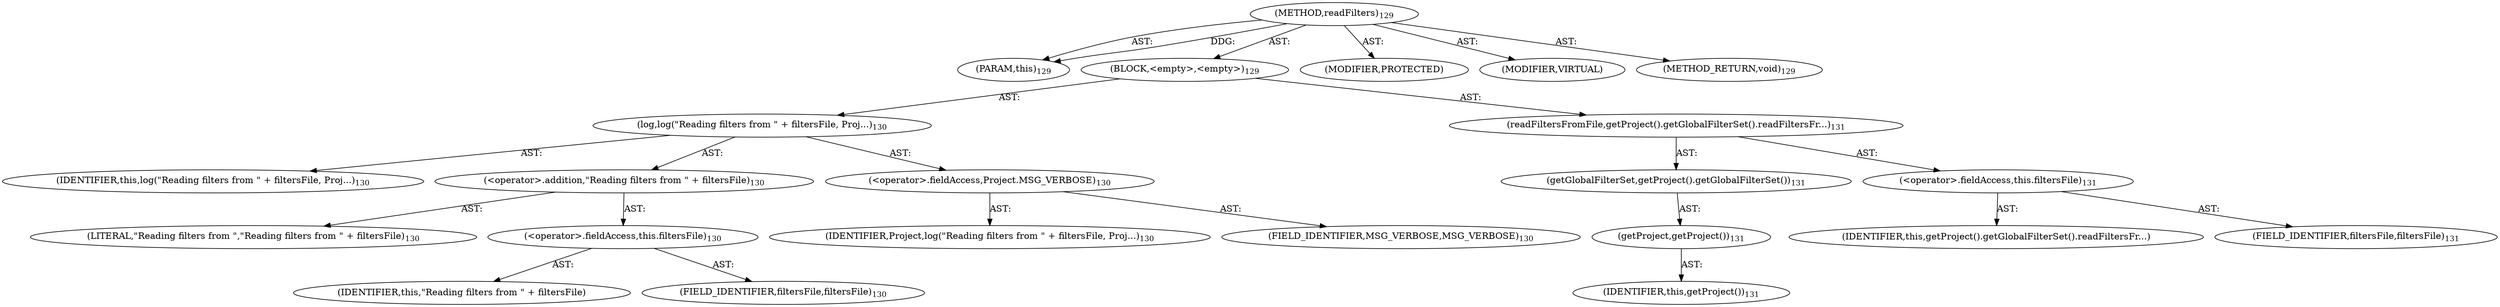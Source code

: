 digraph "readFilters" {  
"111669149700" [label = <(METHOD,readFilters)<SUB>129</SUB>> ]
"115964116996" [label = <(PARAM,this)<SUB>129</SUB>> ]
"25769803784" [label = <(BLOCK,&lt;empty&gt;,&lt;empty&gt;)<SUB>129</SUB>> ]
"30064771112" [label = <(log,log(&quot;Reading filters from &quot; + filtersFile, Proj...)<SUB>130</SUB>> ]
"68719476742" [label = <(IDENTIFIER,this,log(&quot;Reading filters from &quot; + filtersFile, Proj...)<SUB>130</SUB>> ]
"30064771113" [label = <(&lt;operator&gt;.addition,&quot;Reading filters from &quot; + filtersFile)<SUB>130</SUB>> ]
"90194313225" [label = <(LITERAL,&quot;Reading filters from &quot;,&quot;Reading filters from &quot; + filtersFile)<SUB>130</SUB>> ]
"30064771114" [label = <(&lt;operator&gt;.fieldAccess,this.filtersFile)<SUB>130</SUB>> ]
"68719476764" [label = <(IDENTIFIER,this,&quot;Reading filters from &quot; + filtersFile)> ]
"55834574859" [label = <(FIELD_IDENTIFIER,filtersFile,filtersFile)<SUB>130</SUB>> ]
"30064771115" [label = <(&lt;operator&gt;.fieldAccess,Project.MSG_VERBOSE)<SUB>130</SUB>> ]
"68719476765" [label = <(IDENTIFIER,Project,log(&quot;Reading filters from &quot; + filtersFile, Proj...)<SUB>130</SUB>> ]
"55834574860" [label = <(FIELD_IDENTIFIER,MSG_VERBOSE,MSG_VERBOSE)<SUB>130</SUB>> ]
"30064771116" [label = <(readFiltersFromFile,getProject().getGlobalFilterSet().readFiltersFr...)<SUB>131</SUB>> ]
"30064771117" [label = <(getGlobalFilterSet,getProject().getGlobalFilterSet())<SUB>131</SUB>> ]
"30064771118" [label = <(getProject,getProject())<SUB>131</SUB>> ]
"68719476743" [label = <(IDENTIFIER,this,getProject())<SUB>131</SUB>> ]
"30064771119" [label = <(&lt;operator&gt;.fieldAccess,this.filtersFile)<SUB>131</SUB>> ]
"68719476766" [label = <(IDENTIFIER,this,getProject().getGlobalFilterSet().readFiltersFr...)> ]
"55834574861" [label = <(FIELD_IDENTIFIER,filtersFile,filtersFile)<SUB>131</SUB>> ]
"133143986187" [label = <(MODIFIER,PROTECTED)> ]
"133143986188" [label = <(MODIFIER,VIRTUAL)> ]
"128849018884" [label = <(METHOD_RETURN,void)<SUB>129</SUB>> ]
  "111669149700" -> "115964116996"  [ label = "AST: "] 
  "111669149700" -> "25769803784"  [ label = "AST: "] 
  "111669149700" -> "133143986187"  [ label = "AST: "] 
  "111669149700" -> "133143986188"  [ label = "AST: "] 
  "111669149700" -> "128849018884"  [ label = "AST: "] 
  "25769803784" -> "30064771112"  [ label = "AST: "] 
  "25769803784" -> "30064771116"  [ label = "AST: "] 
  "30064771112" -> "68719476742"  [ label = "AST: "] 
  "30064771112" -> "30064771113"  [ label = "AST: "] 
  "30064771112" -> "30064771115"  [ label = "AST: "] 
  "30064771113" -> "90194313225"  [ label = "AST: "] 
  "30064771113" -> "30064771114"  [ label = "AST: "] 
  "30064771114" -> "68719476764"  [ label = "AST: "] 
  "30064771114" -> "55834574859"  [ label = "AST: "] 
  "30064771115" -> "68719476765"  [ label = "AST: "] 
  "30064771115" -> "55834574860"  [ label = "AST: "] 
  "30064771116" -> "30064771117"  [ label = "AST: "] 
  "30064771116" -> "30064771119"  [ label = "AST: "] 
  "30064771117" -> "30064771118"  [ label = "AST: "] 
  "30064771118" -> "68719476743"  [ label = "AST: "] 
  "30064771119" -> "68719476766"  [ label = "AST: "] 
  "30064771119" -> "55834574861"  [ label = "AST: "] 
  "111669149700" -> "115964116996"  [ label = "DDG: "] 
}
